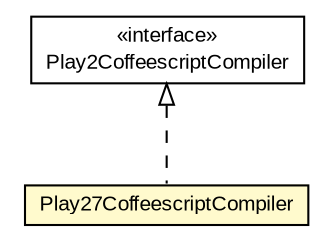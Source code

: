 #!/usr/local/bin/dot
#
# Class diagram 
# Generated by UMLGraph version R5_6-24-gf6e263 (http://www.umlgraph.org/)
#

digraph G {
	edge [fontname="arial",fontsize=10,labelfontname="arial",labelfontsize=10];
	node [fontname="arial",fontsize=10,shape=plaintext];
	nodesep=0.25;
	ranksep=0.5;
	// com.google.code.play2.provider.play27.Play27CoffeescriptCompiler
	c184 [label=<<table title="com.google.code.play2.provider.play27.Play27CoffeescriptCompiler" border="0" cellborder="1" cellspacing="0" cellpadding="2" port="p" bgcolor="lemonChiffon" href="./Play27CoffeescriptCompiler.html">
		<tr><td><table border="0" cellspacing="0" cellpadding="1">
<tr><td align="center" balign="center"> Play27CoffeescriptCompiler </td></tr>
		</table></td></tr>
		</table>>, URL="./Play27CoffeescriptCompiler.html", fontname="arial", fontcolor="black", fontsize=10.0];
	//com.google.code.play2.provider.play27.Play27CoffeescriptCompiler implements com.google.code.play2.provider.api.Play2CoffeescriptCompiler
	c195:p -> c184:p [dir=back,arrowtail=empty,style=dashed];
	// com.google.code.play2.provider.api.Play2CoffeescriptCompiler
	c195 [label=<<table title="com.google.code.play2.provider.api.Play2CoffeescriptCompiler" border="0" cellborder="1" cellspacing="0" cellpadding="2" port="p" href="http://java.sun.com/j2se/1.4.2/docs/api/com/google/code/play2/provider/api/Play2CoffeescriptCompiler.html">
		<tr><td><table border="0" cellspacing="0" cellpadding="1">
<tr><td align="center" balign="center"> &#171;interface&#187; </td></tr>
<tr><td align="center" balign="center"> Play2CoffeescriptCompiler </td></tr>
		</table></td></tr>
		</table>>, URL="http://java.sun.com/j2se/1.4.2/docs/api/com/google/code/play2/provider/api/Play2CoffeescriptCompiler.html", fontname="arial", fontcolor="black", fontsize=10.0];
}

